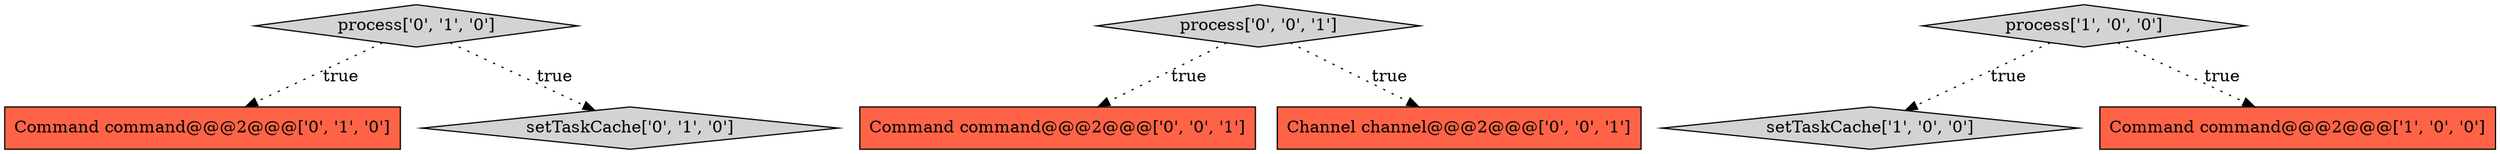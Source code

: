 digraph {
4 [style = filled, label = "Command command@@@2@@@['0', '1', '0']", fillcolor = tomato, shape = box image = "AAA0AAABBB2BBB"];
8 [style = filled, label = "Command command@@@2@@@['0', '0', '1']", fillcolor = tomato, shape = box image = "AAA0AAABBB3BBB"];
6 [style = filled, label = "process['0', '0', '1']", fillcolor = lightgray, shape = diamond image = "AAA0AAABBB3BBB"];
5 [style = filled, label = "process['0', '1', '0']", fillcolor = lightgray, shape = diamond image = "AAA0AAABBB2BBB"];
3 [style = filled, label = "setTaskCache['0', '1', '0']", fillcolor = lightgray, shape = diamond image = "AAA0AAABBB2BBB"];
0 [style = filled, label = "setTaskCache['1', '0', '0']", fillcolor = lightgray, shape = diamond image = "AAA0AAABBB1BBB"];
2 [style = filled, label = "process['1', '0', '0']", fillcolor = lightgray, shape = diamond image = "AAA0AAABBB1BBB"];
1 [style = filled, label = "Command command@@@2@@@['1', '0', '0']", fillcolor = tomato, shape = box image = "AAA0AAABBB1BBB"];
7 [style = filled, label = "Channel channel@@@2@@@['0', '0', '1']", fillcolor = tomato, shape = box image = "AAA0AAABBB3BBB"];
2->1 [style = dotted, label="true"];
6->8 [style = dotted, label="true"];
2->0 [style = dotted, label="true"];
5->4 [style = dotted, label="true"];
6->7 [style = dotted, label="true"];
5->3 [style = dotted, label="true"];
}
